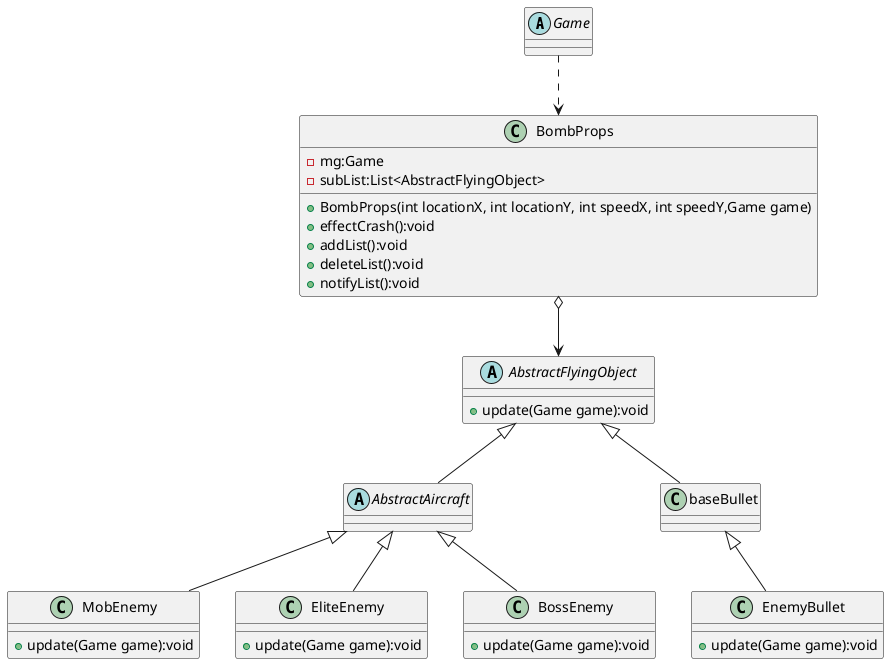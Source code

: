 @startuml
abstract class Game{}
class BombProps
{
- mg:Game
- subList:List<AbstractFlyingObject>
+ BombProps(int locationX, int locationY, int speedX, int speedY,Game game)
+ effectCrash():void
+ addList():void
+ deleteList():void
+ notifyList():void
}
Game..>BombProps
BombProps o-->AbstractFlyingObject

abstract class AbstractFlyingObject
{
+ update(Game game):void
}
abstract class AbstractAircraft extends AbstractFlyingObject
{
}
class baseBullet extends AbstractFlyingObject
{
}

class MobEnemy extends AbstractAircraft
{
+ update(Game game):void
}
class EliteEnemy extends AbstractAircraft
{
+ update(Game game):void
}
class BossEnemy extends AbstractAircraft
{
+ update(Game game):void
}

class EnemyBullet extends baseBullet
{
+ update(Game game):void
}




@enduml